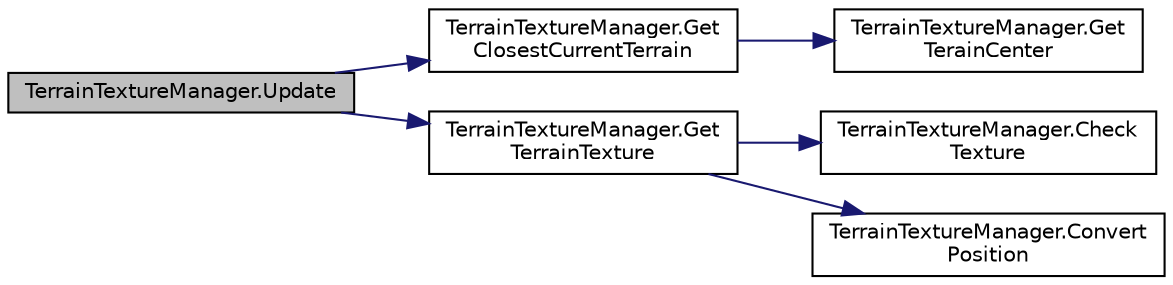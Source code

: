 digraph "TerrainTextureManager.Update"
{
 // INTERACTIVE_SVG=YES
 // LATEX_PDF_SIZE
  edge [fontname="Helvetica",fontsize="10",labelfontname="Helvetica",labelfontsize="10"];
  node [fontname="Helvetica",fontsize="10",shape=record];
  rankdir="LR";
  Node1 [label="TerrainTextureManager.Update",height=0.2,width=0.4,color="black", fillcolor="grey75", style="filled", fontcolor="black",tooltip=" "];
  Node1 -> Node2 [color="midnightblue",fontsize="10",style="solid",fontname="Helvetica"];
  Node2 [label="TerrainTextureManager.Get\lClosestCurrentTerrain",height=0.2,width=0.4,color="black", fillcolor="white", style="filled",URL="$class_terrain_texture_manager.html#a58611a5bb5040ccd4398d6054e75e837",tooltip=" "];
  Node2 -> Node3 [color="midnightblue",fontsize="10",style="solid",fontname="Helvetica"];
  Node3 [label="TerrainTextureManager.Get\lTerainCenter",height=0.2,width=0.4,color="black", fillcolor="white", style="filled",URL="$class_terrain_texture_manager.html#a1b25474d787cbf60cbc4145d17d0aa55",tooltip=" "];
  Node1 -> Node4 [color="midnightblue",fontsize="10",style="solid",fontname="Helvetica"];
  Node4 [label="TerrainTextureManager.Get\lTerrainTexture",height=0.2,width=0.4,color="black", fillcolor="white", style="filled",URL="$class_terrain_texture_manager.html#ae1d01d988c7dcdf4836d2e5281297f1d",tooltip=" "];
  Node4 -> Node5 [color="midnightblue",fontsize="10",style="solid",fontname="Helvetica"];
  Node5 [label="TerrainTextureManager.Check\lTexture",height=0.2,width=0.4,color="black", fillcolor="white", style="filled",URL="$class_terrain_texture_manager.html#a7645401200b1595a6dfea62783dc7307",tooltip=" "];
  Node4 -> Node6 [color="midnightblue",fontsize="10",style="solid",fontname="Helvetica"];
  Node6 [label="TerrainTextureManager.Convert\lPosition",height=0.2,width=0.4,color="black", fillcolor="white", style="filled",URL="$class_terrain_texture_manager.html#a1363bb187d88d1fd2905ac174f4ea487",tooltip=" "];
}
